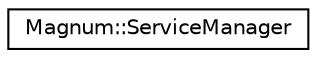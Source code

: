 digraph "圖形化之類別階層"
{
  edge [fontname="Helvetica",fontsize="10",labelfontname="Helvetica",labelfontsize="10"];
  node [fontname="Helvetica",fontsize="10",shape=record];
  rankdir="LR";
  Node1 [label="Magnum::ServiceManager",height=0.2,width=0.4,color="black", fillcolor="white", style="filled",URL="$class_magnum_1_1_service_manager.html"];
}

